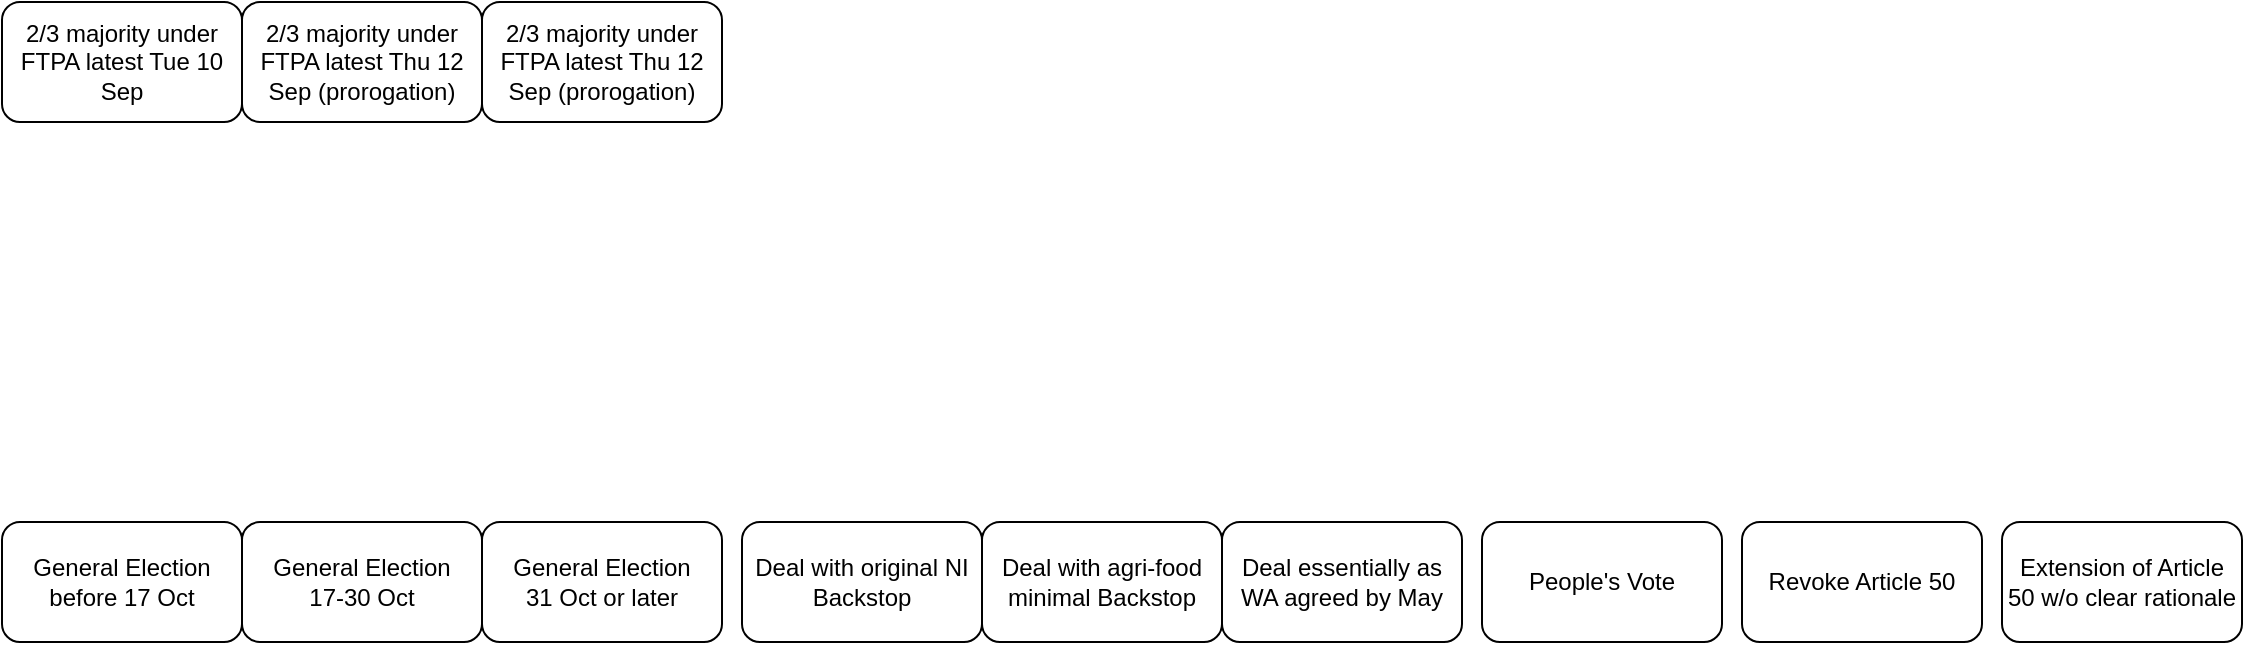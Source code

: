 <mxfile version="11.2.5" type="device" pages="1"><diagram id="PDxkdGFSjuvB9_mssXrI" name="Page-1"><mxGraphModel dx="1106" dy="789" grid="1" gridSize="10" guides="1" tooltips="1" connect="1" arrows="1" fold="1" page="1" pageScale="1" pageWidth="827" pageHeight="1169" math="0" shadow="0"><root><mxCell id="0"/><mxCell id="1" parent="0"/><mxCell id="9ZkjkBz74BEHYCdhWXXK-1" value="General Election&lt;br&gt;before 17 Oct" style="rounded=1;whiteSpace=wrap;html=1;" vertex="1" parent="1"><mxGeometry x="20" y="500" width="120" height="60" as="geometry"/></mxCell><mxCell id="9ZkjkBz74BEHYCdhWXXK-2" value="General Election&lt;br&gt;17-30 Oct" style="rounded=1;whiteSpace=wrap;html=1;" vertex="1" parent="1"><mxGeometry x="140" y="500" width="120" height="60" as="geometry"/></mxCell><mxCell id="9ZkjkBz74BEHYCdhWXXK-3" value="General Election&lt;br&gt;31 Oct or later" style="rounded=1;whiteSpace=wrap;html=1;" vertex="1" parent="1"><mxGeometry x="260" y="500" width="120" height="60" as="geometry"/></mxCell><mxCell id="9ZkjkBz74BEHYCdhWXXK-4" value="Deal with original NI Backstop" style="rounded=1;whiteSpace=wrap;html=1;" vertex="1" parent="1"><mxGeometry x="390" y="500" width="120" height="60" as="geometry"/></mxCell><mxCell id="9ZkjkBz74BEHYCdhWXXK-5" value="Deal with agri-food minimal Backstop" style="rounded=1;whiteSpace=wrap;html=1;" vertex="1" parent="1"><mxGeometry x="510" y="500" width="120" height="60" as="geometry"/></mxCell><mxCell id="9ZkjkBz74BEHYCdhWXXK-6" value="Deal essentially as WA agreed by May" style="rounded=1;whiteSpace=wrap;html=1;" vertex="1" parent="1"><mxGeometry x="630" y="500" width="120" height="60" as="geometry"/></mxCell><mxCell id="9ZkjkBz74BEHYCdhWXXK-7" value="People's Vote" style="rounded=1;whiteSpace=wrap;html=1;" vertex="1" parent="1"><mxGeometry x="760" y="500" width="120" height="60" as="geometry"/></mxCell><mxCell id="9ZkjkBz74BEHYCdhWXXK-8" value="Revoke Article 50" style="rounded=1;whiteSpace=wrap;html=1;" vertex="1" parent="1"><mxGeometry x="890" y="500" width="120" height="60" as="geometry"/></mxCell><mxCell id="9ZkjkBz74BEHYCdhWXXK-9" value="Extension of Article 50 w/o clear rationale" style="rounded=1;whiteSpace=wrap;html=1;" vertex="1" parent="1"><mxGeometry x="1020" y="500" width="120" height="60" as="geometry"/></mxCell><mxCell id="9ZkjkBz74BEHYCdhWXXK-10" value="2/3 majority under FTPA latest Tue 10 Sep" style="rounded=1;whiteSpace=wrap;html=1;" vertex="1" parent="1"><mxGeometry x="20" y="240" width="120" height="60" as="geometry"/></mxCell><mxCell id="9ZkjkBz74BEHYCdhWXXK-11" value="2/3 majority under FTPA latest Thu 12 Sep (prorogation)" style="rounded=1;whiteSpace=wrap;html=1;" vertex="1" parent="1"><mxGeometry x="140" y="240" width="120" height="60" as="geometry"/></mxCell><mxCell id="9ZkjkBz74BEHYCdhWXXK-12" value="2/3 majority under FTPA latest Thu 12 Sep (prorogation)" style="rounded=1;whiteSpace=wrap;html=1;" vertex="1" parent="1"><mxGeometry x="260" y="240" width="120" height="60" as="geometry"/></mxCell></root></mxGraphModel></diagram></mxfile>